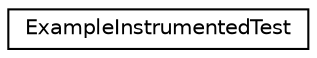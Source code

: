 digraph "Graphical Class Hierarchy"
{
 // LATEX_PDF_SIZE
  edge [fontname="Helvetica",fontsize="10",labelfontname="Helvetica",labelfontsize="10"];
  node [fontname="Helvetica",fontsize="10",shape=record];
  rankdir="LR";
  Node0 [label="ExampleInstrumentedTest",height=0.2,width=0.4,color="black", fillcolor="white", style="filled",URL="$classcom_1_1example_1_1lmrs_1_1ExampleInstrumentedTest.html",tooltip="Instrumented test, which will execute on an Android device."];
}
